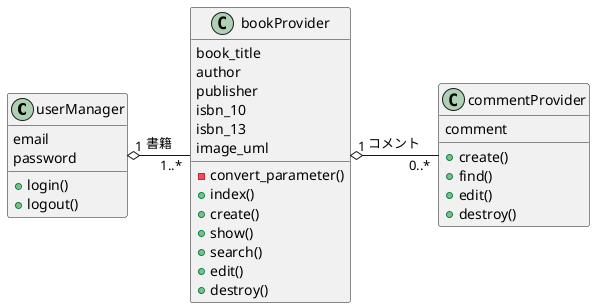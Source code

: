 @startuml class

class userManager {
    email
    password
    +login()
    +logout()

}

class bookProvider {
    book_title
    author
    publisher
    isbn_10
    isbn_13
    image_uml
    -convert_parameter()
    +index()
    +create()
    +show()
    +search()
    +edit()
    +destroy()
}

class commentProvider {
    comment
    +create()
    +find()
    +edit()
    +destroy()
}

userManager "1" o-right- "1..*" bookProvider : 書籍
bookProvider "1" o-right- "0..*" commentProvider : コメント

@enduml